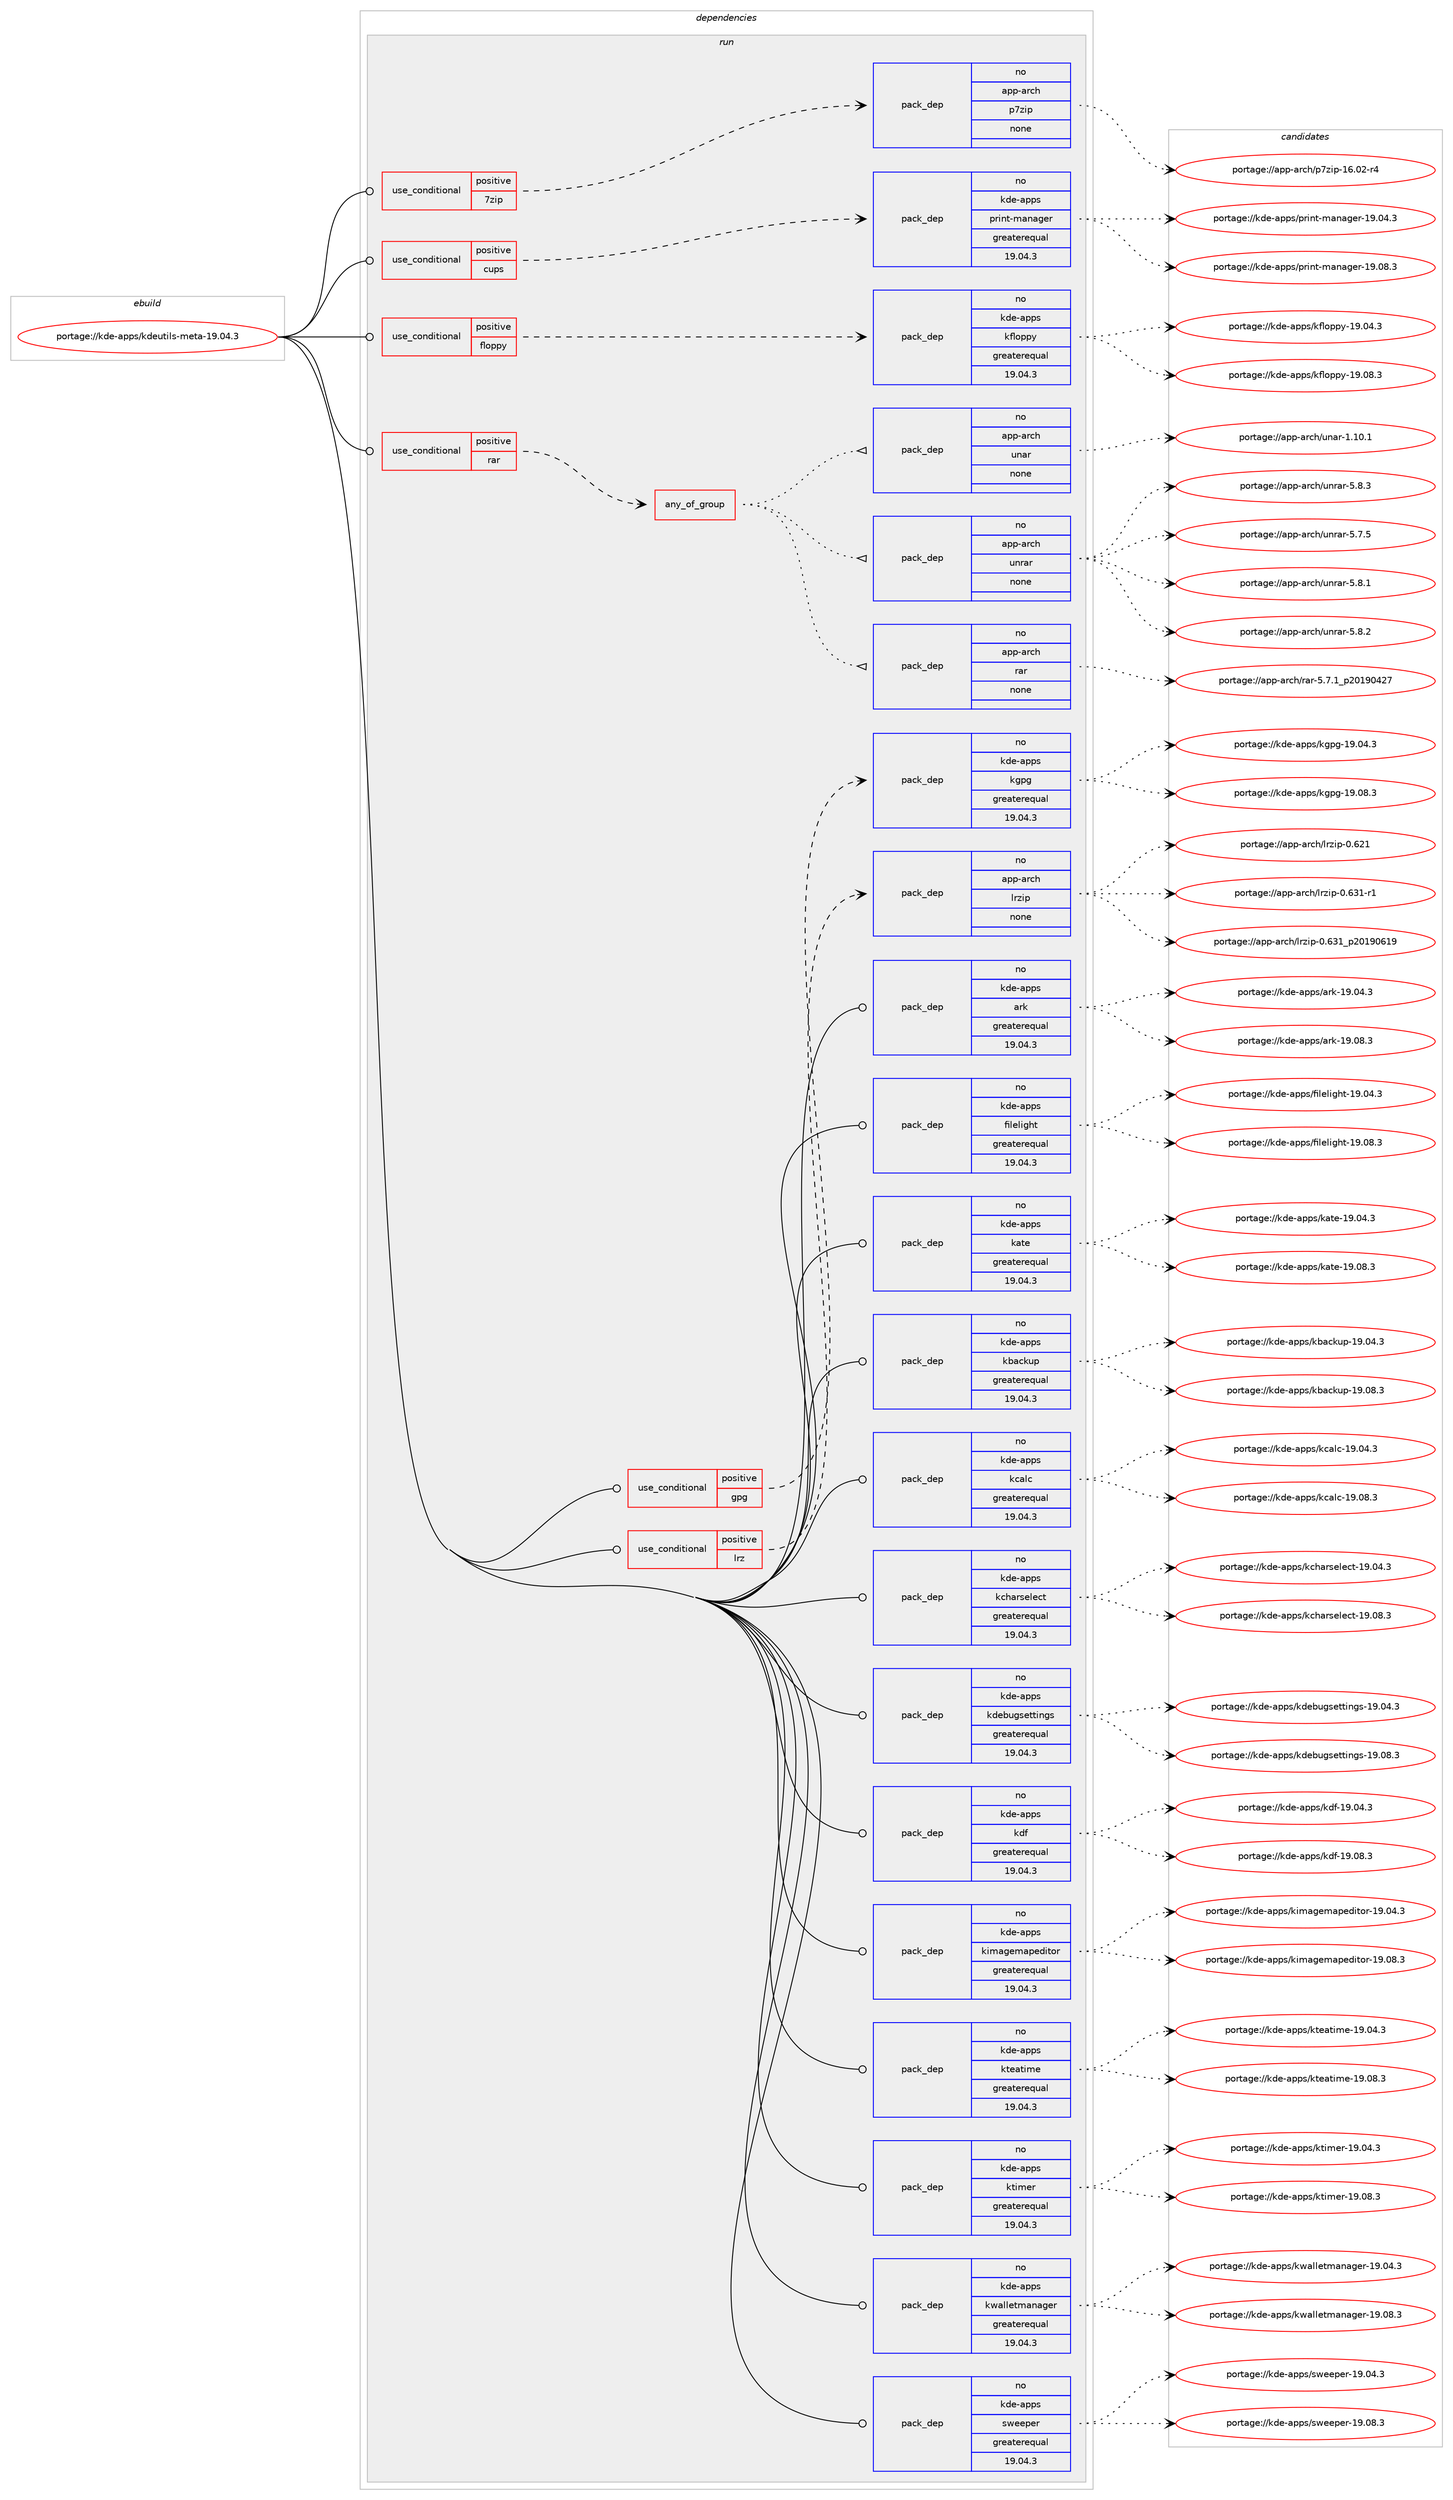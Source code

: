 digraph prolog {

# *************
# Graph options
# *************

newrank=true;
concentrate=true;
compound=true;
graph [rankdir=LR,fontname=Helvetica,fontsize=10,ranksep=1.5];#, ranksep=2.5, nodesep=0.2];
edge  [arrowhead=vee];
node  [fontname=Helvetica,fontsize=10];

# **********
# The ebuild
# **********

subgraph cluster_leftcol {
color=gray;
rank=same;
label=<<i>ebuild</i>>;
id [label="portage://kde-apps/kdeutils-meta-19.04.3", color=red, width=4, href="../kde-apps/kdeutils-meta-19.04.3.svg"];
}

# ****************
# The dependencies
# ****************

subgraph cluster_midcol {
color=gray;
label=<<i>dependencies</i>>;
subgraph cluster_compile {
fillcolor="#eeeeee";
style=filled;
label=<<i>compile</i>>;
}
subgraph cluster_compileandrun {
fillcolor="#eeeeee";
style=filled;
label=<<i>compile and run</i>>;
}
subgraph cluster_run {
fillcolor="#eeeeee";
style=filled;
label=<<i>run</i>>;
subgraph cond75138 {
dependency288987 [label=<<TABLE BORDER="0" CELLBORDER="1" CELLSPACING="0" CELLPADDING="4"><TR><TD ROWSPAN="3" CELLPADDING="10">use_conditional</TD></TR><TR><TD>positive</TD></TR><TR><TD>7zip</TD></TR></TABLE>>, shape=none, color=red];
subgraph pack209517 {
dependency288988 [label=<<TABLE BORDER="0" CELLBORDER="1" CELLSPACING="0" CELLPADDING="4" WIDTH="220"><TR><TD ROWSPAN="6" CELLPADDING="30">pack_dep</TD></TR><TR><TD WIDTH="110">no</TD></TR><TR><TD>app-arch</TD></TR><TR><TD>p7zip</TD></TR><TR><TD>none</TD></TR><TR><TD></TD></TR></TABLE>>, shape=none, color=blue];
}
dependency288987:e -> dependency288988:w [weight=20,style="dashed",arrowhead="vee"];
}
id:e -> dependency288987:w [weight=20,style="solid",arrowhead="odot"];
subgraph cond75139 {
dependency288989 [label=<<TABLE BORDER="0" CELLBORDER="1" CELLSPACING="0" CELLPADDING="4"><TR><TD ROWSPAN="3" CELLPADDING="10">use_conditional</TD></TR><TR><TD>positive</TD></TR><TR><TD>cups</TD></TR></TABLE>>, shape=none, color=red];
subgraph pack209518 {
dependency288990 [label=<<TABLE BORDER="0" CELLBORDER="1" CELLSPACING="0" CELLPADDING="4" WIDTH="220"><TR><TD ROWSPAN="6" CELLPADDING="30">pack_dep</TD></TR><TR><TD WIDTH="110">no</TD></TR><TR><TD>kde-apps</TD></TR><TR><TD>print-manager</TD></TR><TR><TD>greaterequal</TD></TR><TR><TD>19.04.3</TD></TR></TABLE>>, shape=none, color=blue];
}
dependency288989:e -> dependency288990:w [weight=20,style="dashed",arrowhead="vee"];
}
id:e -> dependency288989:w [weight=20,style="solid",arrowhead="odot"];
subgraph cond75140 {
dependency288991 [label=<<TABLE BORDER="0" CELLBORDER="1" CELLSPACING="0" CELLPADDING="4"><TR><TD ROWSPAN="3" CELLPADDING="10">use_conditional</TD></TR><TR><TD>positive</TD></TR><TR><TD>floppy</TD></TR></TABLE>>, shape=none, color=red];
subgraph pack209519 {
dependency288992 [label=<<TABLE BORDER="0" CELLBORDER="1" CELLSPACING="0" CELLPADDING="4" WIDTH="220"><TR><TD ROWSPAN="6" CELLPADDING="30">pack_dep</TD></TR><TR><TD WIDTH="110">no</TD></TR><TR><TD>kde-apps</TD></TR><TR><TD>kfloppy</TD></TR><TR><TD>greaterequal</TD></TR><TR><TD>19.04.3</TD></TR></TABLE>>, shape=none, color=blue];
}
dependency288991:e -> dependency288992:w [weight=20,style="dashed",arrowhead="vee"];
}
id:e -> dependency288991:w [weight=20,style="solid",arrowhead="odot"];
subgraph cond75141 {
dependency288993 [label=<<TABLE BORDER="0" CELLBORDER="1" CELLSPACING="0" CELLPADDING="4"><TR><TD ROWSPAN="3" CELLPADDING="10">use_conditional</TD></TR><TR><TD>positive</TD></TR><TR><TD>gpg</TD></TR></TABLE>>, shape=none, color=red];
subgraph pack209520 {
dependency288994 [label=<<TABLE BORDER="0" CELLBORDER="1" CELLSPACING="0" CELLPADDING="4" WIDTH="220"><TR><TD ROWSPAN="6" CELLPADDING="30">pack_dep</TD></TR><TR><TD WIDTH="110">no</TD></TR><TR><TD>kde-apps</TD></TR><TR><TD>kgpg</TD></TR><TR><TD>greaterequal</TD></TR><TR><TD>19.04.3</TD></TR></TABLE>>, shape=none, color=blue];
}
dependency288993:e -> dependency288994:w [weight=20,style="dashed",arrowhead="vee"];
}
id:e -> dependency288993:w [weight=20,style="solid",arrowhead="odot"];
subgraph cond75142 {
dependency288995 [label=<<TABLE BORDER="0" CELLBORDER="1" CELLSPACING="0" CELLPADDING="4"><TR><TD ROWSPAN="3" CELLPADDING="10">use_conditional</TD></TR><TR><TD>positive</TD></TR><TR><TD>lrz</TD></TR></TABLE>>, shape=none, color=red];
subgraph pack209521 {
dependency288996 [label=<<TABLE BORDER="0" CELLBORDER="1" CELLSPACING="0" CELLPADDING="4" WIDTH="220"><TR><TD ROWSPAN="6" CELLPADDING="30">pack_dep</TD></TR><TR><TD WIDTH="110">no</TD></TR><TR><TD>app-arch</TD></TR><TR><TD>lrzip</TD></TR><TR><TD>none</TD></TR><TR><TD></TD></TR></TABLE>>, shape=none, color=blue];
}
dependency288995:e -> dependency288996:w [weight=20,style="dashed",arrowhead="vee"];
}
id:e -> dependency288995:w [weight=20,style="solid",arrowhead="odot"];
subgraph cond75143 {
dependency288997 [label=<<TABLE BORDER="0" CELLBORDER="1" CELLSPACING="0" CELLPADDING="4"><TR><TD ROWSPAN="3" CELLPADDING="10">use_conditional</TD></TR><TR><TD>positive</TD></TR><TR><TD>rar</TD></TR></TABLE>>, shape=none, color=red];
subgraph any4231 {
dependency288998 [label=<<TABLE BORDER="0" CELLBORDER="1" CELLSPACING="0" CELLPADDING="4"><TR><TD CELLPADDING="10">any_of_group</TD></TR></TABLE>>, shape=none, color=red];subgraph pack209522 {
dependency288999 [label=<<TABLE BORDER="0" CELLBORDER="1" CELLSPACING="0" CELLPADDING="4" WIDTH="220"><TR><TD ROWSPAN="6" CELLPADDING="30">pack_dep</TD></TR><TR><TD WIDTH="110">no</TD></TR><TR><TD>app-arch</TD></TR><TR><TD>rar</TD></TR><TR><TD>none</TD></TR><TR><TD></TD></TR></TABLE>>, shape=none, color=blue];
}
dependency288998:e -> dependency288999:w [weight=20,style="dotted",arrowhead="oinv"];
subgraph pack209523 {
dependency289000 [label=<<TABLE BORDER="0" CELLBORDER="1" CELLSPACING="0" CELLPADDING="4" WIDTH="220"><TR><TD ROWSPAN="6" CELLPADDING="30">pack_dep</TD></TR><TR><TD WIDTH="110">no</TD></TR><TR><TD>app-arch</TD></TR><TR><TD>unrar</TD></TR><TR><TD>none</TD></TR><TR><TD></TD></TR></TABLE>>, shape=none, color=blue];
}
dependency288998:e -> dependency289000:w [weight=20,style="dotted",arrowhead="oinv"];
subgraph pack209524 {
dependency289001 [label=<<TABLE BORDER="0" CELLBORDER="1" CELLSPACING="0" CELLPADDING="4" WIDTH="220"><TR><TD ROWSPAN="6" CELLPADDING="30">pack_dep</TD></TR><TR><TD WIDTH="110">no</TD></TR><TR><TD>app-arch</TD></TR><TR><TD>unar</TD></TR><TR><TD>none</TD></TR><TR><TD></TD></TR></TABLE>>, shape=none, color=blue];
}
dependency288998:e -> dependency289001:w [weight=20,style="dotted",arrowhead="oinv"];
}
dependency288997:e -> dependency288998:w [weight=20,style="dashed",arrowhead="vee"];
}
id:e -> dependency288997:w [weight=20,style="solid",arrowhead="odot"];
subgraph pack209525 {
dependency289002 [label=<<TABLE BORDER="0" CELLBORDER="1" CELLSPACING="0" CELLPADDING="4" WIDTH="220"><TR><TD ROWSPAN="6" CELLPADDING="30">pack_dep</TD></TR><TR><TD WIDTH="110">no</TD></TR><TR><TD>kde-apps</TD></TR><TR><TD>ark</TD></TR><TR><TD>greaterequal</TD></TR><TR><TD>19.04.3</TD></TR></TABLE>>, shape=none, color=blue];
}
id:e -> dependency289002:w [weight=20,style="solid",arrowhead="odot"];
subgraph pack209526 {
dependency289003 [label=<<TABLE BORDER="0" CELLBORDER="1" CELLSPACING="0" CELLPADDING="4" WIDTH="220"><TR><TD ROWSPAN="6" CELLPADDING="30">pack_dep</TD></TR><TR><TD WIDTH="110">no</TD></TR><TR><TD>kde-apps</TD></TR><TR><TD>filelight</TD></TR><TR><TD>greaterequal</TD></TR><TR><TD>19.04.3</TD></TR></TABLE>>, shape=none, color=blue];
}
id:e -> dependency289003:w [weight=20,style="solid",arrowhead="odot"];
subgraph pack209527 {
dependency289004 [label=<<TABLE BORDER="0" CELLBORDER="1" CELLSPACING="0" CELLPADDING="4" WIDTH="220"><TR><TD ROWSPAN="6" CELLPADDING="30">pack_dep</TD></TR><TR><TD WIDTH="110">no</TD></TR><TR><TD>kde-apps</TD></TR><TR><TD>kate</TD></TR><TR><TD>greaterequal</TD></TR><TR><TD>19.04.3</TD></TR></TABLE>>, shape=none, color=blue];
}
id:e -> dependency289004:w [weight=20,style="solid",arrowhead="odot"];
subgraph pack209528 {
dependency289005 [label=<<TABLE BORDER="0" CELLBORDER="1" CELLSPACING="0" CELLPADDING="4" WIDTH="220"><TR><TD ROWSPAN="6" CELLPADDING="30">pack_dep</TD></TR><TR><TD WIDTH="110">no</TD></TR><TR><TD>kde-apps</TD></TR><TR><TD>kbackup</TD></TR><TR><TD>greaterequal</TD></TR><TR><TD>19.04.3</TD></TR></TABLE>>, shape=none, color=blue];
}
id:e -> dependency289005:w [weight=20,style="solid",arrowhead="odot"];
subgraph pack209529 {
dependency289006 [label=<<TABLE BORDER="0" CELLBORDER="1" CELLSPACING="0" CELLPADDING="4" WIDTH="220"><TR><TD ROWSPAN="6" CELLPADDING="30">pack_dep</TD></TR><TR><TD WIDTH="110">no</TD></TR><TR><TD>kde-apps</TD></TR><TR><TD>kcalc</TD></TR><TR><TD>greaterequal</TD></TR><TR><TD>19.04.3</TD></TR></TABLE>>, shape=none, color=blue];
}
id:e -> dependency289006:w [weight=20,style="solid",arrowhead="odot"];
subgraph pack209530 {
dependency289007 [label=<<TABLE BORDER="0" CELLBORDER="1" CELLSPACING="0" CELLPADDING="4" WIDTH="220"><TR><TD ROWSPAN="6" CELLPADDING="30">pack_dep</TD></TR><TR><TD WIDTH="110">no</TD></TR><TR><TD>kde-apps</TD></TR><TR><TD>kcharselect</TD></TR><TR><TD>greaterequal</TD></TR><TR><TD>19.04.3</TD></TR></TABLE>>, shape=none, color=blue];
}
id:e -> dependency289007:w [weight=20,style="solid",arrowhead="odot"];
subgraph pack209531 {
dependency289008 [label=<<TABLE BORDER="0" CELLBORDER="1" CELLSPACING="0" CELLPADDING="4" WIDTH="220"><TR><TD ROWSPAN="6" CELLPADDING="30">pack_dep</TD></TR><TR><TD WIDTH="110">no</TD></TR><TR><TD>kde-apps</TD></TR><TR><TD>kdebugsettings</TD></TR><TR><TD>greaterequal</TD></TR><TR><TD>19.04.3</TD></TR></TABLE>>, shape=none, color=blue];
}
id:e -> dependency289008:w [weight=20,style="solid",arrowhead="odot"];
subgraph pack209532 {
dependency289009 [label=<<TABLE BORDER="0" CELLBORDER="1" CELLSPACING="0" CELLPADDING="4" WIDTH="220"><TR><TD ROWSPAN="6" CELLPADDING="30">pack_dep</TD></TR><TR><TD WIDTH="110">no</TD></TR><TR><TD>kde-apps</TD></TR><TR><TD>kdf</TD></TR><TR><TD>greaterequal</TD></TR><TR><TD>19.04.3</TD></TR></TABLE>>, shape=none, color=blue];
}
id:e -> dependency289009:w [weight=20,style="solid",arrowhead="odot"];
subgraph pack209533 {
dependency289010 [label=<<TABLE BORDER="0" CELLBORDER="1" CELLSPACING="0" CELLPADDING="4" WIDTH="220"><TR><TD ROWSPAN="6" CELLPADDING="30">pack_dep</TD></TR><TR><TD WIDTH="110">no</TD></TR><TR><TD>kde-apps</TD></TR><TR><TD>kimagemapeditor</TD></TR><TR><TD>greaterequal</TD></TR><TR><TD>19.04.3</TD></TR></TABLE>>, shape=none, color=blue];
}
id:e -> dependency289010:w [weight=20,style="solid",arrowhead="odot"];
subgraph pack209534 {
dependency289011 [label=<<TABLE BORDER="0" CELLBORDER="1" CELLSPACING="0" CELLPADDING="4" WIDTH="220"><TR><TD ROWSPAN="6" CELLPADDING="30">pack_dep</TD></TR><TR><TD WIDTH="110">no</TD></TR><TR><TD>kde-apps</TD></TR><TR><TD>kteatime</TD></TR><TR><TD>greaterequal</TD></TR><TR><TD>19.04.3</TD></TR></TABLE>>, shape=none, color=blue];
}
id:e -> dependency289011:w [weight=20,style="solid",arrowhead="odot"];
subgraph pack209535 {
dependency289012 [label=<<TABLE BORDER="0" CELLBORDER="1" CELLSPACING="0" CELLPADDING="4" WIDTH="220"><TR><TD ROWSPAN="6" CELLPADDING="30">pack_dep</TD></TR><TR><TD WIDTH="110">no</TD></TR><TR><TD>kde-apps</TD></TR><TR><TD>ktimer</TD></TR><TR><TD>greaterequal</TD></TR><TR><TD>19.04.3</TD></TR></TABLE>>, shape=none, color=blue];
}
id:e -> dependency289012:w [weight=20,style="solid",arrowhead="odot"];
subgraph pack209536 {
dependency289013 [label=<<TABLE BORDER="0" CELLBORDER="1" CELLSPACING="0" CELLPADDING="4" WIDTH="220"><TR><TD ROWSPAN="6" CELLPADDING="30">pack_dep</TD></TR><TR><TD WIDTH="110">no</TD></TR><TR><TD>kde-apps</TD></TR><TR><TD>kwalletmanager</TD></TR><TR><TD>greaterequal</TD></TR><TR><TD>19.04.3</TD></TR></TABLE>>, shape=none, color=blue];
}
id:e -> dependency289013:w [weight=20,style="solid",arrowhead="odot"];
subgraph pack209537 {
dependency289014 [label=<<TABLE BORDER="0" CELLBORDER="1" CELLSPACING="0" CELLPADDING="4" WIDTH="220"><TR><TD ROWSPAN="6" CELLPADDING="30">pack_dep</TD></TR><TR><TD WIDTH="110">no</TD></TR><TR><TD>kde-apps</TD></TR><TR><TD>sweeper</TD></TR><TR><TD>greaterequal</TD></TR><TR><TD>19.04.3</TD></TR></TABLE>>, shape=none, color=blue];
}
id:e -> dependency289014:w [weight=20,style="solid",arrowhead="odot"];
}
}

# **************
# The candidates
# **************

subgraph cluster_choices {
rank=same;
color=gray;
label=<<i>candidates</i>>;

subgraph choice209517 {
color=black;
nodesep=1;
choiceportage9711211245971149910447112551221051124549544648504511452 [label="portage://app-arch/p7zip-16.02-r4", color=red, width=4,href="../app-arch/p7zip-16.02-r4.svg"];
dependency288988:e -> choiceportage9711211245971149910447112551221051124549544648504511452:w [style=dotted,weight="100"];
}
subgraph choice209518 {
color=black;
nodesep=1;
choiceportage1071001014597112112115471121141051101164510997110971031011144549574648524651 [label="portage://kde-apps/print-manager-19.04.3", color=red, width=4,href="../kde-apps/print-manager-19.04.3.svg"];
choiceportage1071001014597112112115471121141051101164510997110971031011144549574648564651 [label="portage://kde-apps/print-manager-19.08.3", color=red, width=4,href="../kde-apps/print-manager-19.08.3.svg"];
dependency288990:e -> choiceportage1071001014597112112115471121141051101164510997110971031011144549574648524651:w [style=dotted,weight="100"];
dependency288990:e -> choiceportage1071001014597112112115471121141051101164510997110971031011144549574648564651:w [style=dotted,weight="100"];
}
subgraph choice209519 {
color=black;
nodesep=1;
choiceportage1071001014597112112115471071021081111121121214549574648524651 [label="portage://kde-apps/kfloppy-19.04.3", color=red, width=4,href="../kde-apps/kfloppy-19.04.3.svg"];
choiceportage1071001014597112112115471071021081111121121214549574648564651 [label="portage://kde-apps/kfloppy-19.08.3", color=red, width=4,href="../kde-apps/kfloppy-19.08.3.svg"];
dependency288992:e -> choiceportage1071001014597112112115471071021081111121121214549574648524651:w [style=dotted,weight="100"];
dependency288992:e -> choiceportage1071001014597112112115471071021081111121121214549574648564651:w [style=dotted,weight="100"];
}
subgraph choice209520 {
color=black;
nodesep=1;
choiceportage1071001014597112112115471071031121034549574648524651 [label="portage://kde-apps/kgpg-19.04.3", color=red, width=4,href="../kde-apps/kgpg-19.04.3.svg"];
choiceportage1071001014597112112115471071031121034549574648564651 [label="portage://kde-apps/kgpg-19.08.3", color=red, width=4,href="../kde-apps/kgpg-19.08.3.svg"];
dependency288994:e -> choiceportage1071001014597112112115471071031121034549574648524651:w [style=dotted,weight="100"];
dependency288994:e -> choiceportage1071001014597112112115471071031121034549574648564651:w [style=dotted,weight="100"];
}
subgraph choice209521 {
color=black;
nodesep=1;
choiceportage9711211245971149910447108114122105112454846545049 [label="portage://app-arch/lrzip-0.621", color=red, width=4,href="../app-arch/lrzip-0.621.svg"];
choiceportage97112112459711499104471081141221051124548465451494511449 [label="portage://app-arch/lrzip-0.631-r1", color=red, width=4,href="../app-arch/lrzip-0.631-r1.svg"];
choiceportage9711211245971149910447108114122105112454846545149951125048495748544957 [label="portage://app-arch/lrzip-0.631_p20190619", color=red, width=4,href="../app-arch/lrzip-0.631_p20190619.svg"];
dependency288996:e -> choiceportage9711211245971149910447108114122105112454846545049:w [style=dotted,weight="100"];
dependency288996:e -> choiceportage97112112459711499104471081141221051124548465451494511449:w [style=dotted,weight="100"];
dependency288996:e -> choiceportage9711211245971149910447108114122105112454846545149951125048495748544957:w [style=dotted,weight="100"];
}
subgraph choice209522 {
color=black;
nodesep=1;
choiceportage971121124597114991044711497114455346554649951125048495748525055 [label="portage://app-arch/rar-5.7.1_p20190427", color=red, width=4,href="../app-arch/rar-5.7.1_p20190427.svg"];
dependency288999:e -> choiceportage971121124597114991044711497114455346554649951125048495748525055:w [style=dotted,weight="100"];
}
subgraph choice209523 {
color=black;
nodesep=1;
choiceportage971121124597114991044711711011497114455346554653 [label="portage://app-arch/unrar-5.7.5", color=red, width=4,href="../app-arch/unrar-5.7.5.svg"];
choiceportage971121124597114991044711711011497114455346564649 [label="portage://app-arch/unrar-5.8.1", color=red, width=4,href="../app-arch/unrar-5.8.1.svg"];
choiceportage971121124597114991044711711011497114455346564650 [label="portage://app-arch/unrar-5.8.2", color=red, width=4,href="../app-arch/unrar-5.8.2.svg"];
choiceportage971121124597114991044711711011497114455346564651 [label="portage://app-arch/unrar-5.8.3", color=red, width=4,href="../app-arch/unrar-5.8.3.svg"];
dependency289000:e -> choiceportage971121124597114991044711711011497114455346554653:w [style=dotted,weight="100"];
dependency289000:e -> choiceportage971121124597114991044711711011497114455346564649:w [style=dotted,weight="100"];
dependency289000:e -> choiceportage971121124597114991044711711011497114455346564650:w [style=dotted,weight="100"];
dependency289000:e -> choiceportage971121124597114991044711711011497114455346564651:w [style=dotted,weight="100"];
}
subgraph choice209524 {
color=black;
nodesep=1;
choiceportage97112112459711499104471171109711445494649484649 [label="portage://app-arch/unar-1.10.1", color=red, width=4,href="../app-arch/unar-1.10.1.svg"];
dependency289001:e -> choiceportage97112112459711499104471171109711445494649484649:w [style=dotted,weight="100"];
}
subgraph choice209525 {
color=black;
nodesep=1;
choiceportage107100101459711211211547971141074549574648524651 [label="portage://kde-apps/ark-19.04.3", color=red, width=4,href="../kde-apps/ark-19.04.3.svg"];
choiceportage107100101459711211211547971141074549574648564651 [label="portage://kde-apps/ark-19.08.3", color=red, width=4,href="../kde-apps/ark-19.08.3.svg"];
dependency289002:e -> choiceportage107100101459711211211547971141074549574648524651:w [style=dotted,weight="100"];
dependency289002:e -> choiceportage107100101459711211211547971141074549574648564651:w [style=dotted,weight="100"];
}
subgraph choice209526 {
color=black;
nodesep=1;
choiceportage1071001014597112112115471021051081011081051031041164549574648524651 [label="portage://kde-apps/filelight-19.04.3", color=red, width=4,href="../kde-apps/filelight-19.04.3.svg"];
choiceportage1071001014597112112115471021051081011081051031041164549574648564651 [label="portage://kde-apps/filelight-19.08.3", color=red, width=4,href="../kde-apps/filelight-19.08.3.svg"];
dependency289003:e -> choiceportage1071001014597112112115471021051081011081051031041164549574648524651:w [style=dotted,weight="100"];
dependency289003:e -> choiceportage1071001014597112112115471021051081011081051031041164549574648564651:w [style=dotted,weight="100"];
}
subgraph choice209527 {
color=black;
nodesep=1;
choiceportage107100101459711211211547107971161014549574648524651 [label="portage://kde-apps/kate-19.04.3", color=red, width=4,href="../kde-apps/kate-19.04.3.svg"];
choiceportage107100101459711211211547107971161014549574648564651 [label="portage://kde-apps/kate-19.08.3", color=red, width=4,href="../kde-apps/kate-19.08.3.svg"];
dependency289004:e -> choiceportage107100101459711211211547107971161014549574648524651:w [style=dotted,weight="100"];
dependency289004:e -> choiceportage107100101459711211211547107971161014549574648564651:w [style=dotted,weight="100"];
}
subgraph choice209528 {
color=black;
nodesep=1;
choiceportage1071001014597112112115471079897991071171124549574648524651 [label="portage://kde-apps/kbackup-19.04.3", color=red, width=4,href="../kde-apps/kbackup-19.04.3.svg"];
choiceportage1071001014597112112115471079897991071171124549574648564651 [label="portage://kde-apps/kbackup-19.08.3", color=red, width=4,href="../kde-apps/kbackup-19.08.3.svg"];
dependency289005:e -> choiceportage1071001014597112112115471079897991071171124549574648524651:w [style=dotted,weight="100"];
dependency289005:e -> choiceportage1071001014597112112115471079897991071171124549574648564651:w [style=dotted,weight="100"];
}
subgraph choice209529 {
color=black;
nodesep=1;
choiceportage1071001014597112112115471079997108994549574648524651 [label="portage://kde-apps/kcalc-19.04.3", color=red, width=4,href="../kde-apps/kcalc-19.04.3.svg"];
choiceportage1071001014597112112115471079997108994549574648564651 [label="portage://kde-apps/kcalc-19.08.3", color=red, width=4,href="../kde-apps/kcalc-19.08.3.svg"];
dependency289006:e -> choiceportage1071001014597112112115471079997108994549574648524651:w [style=dotted,weight="100"];
dependency289006:e -> choiceportage1071001014597112112115471079997108994549574648564651:w [style=dotted,weight="100"];
}
subgraph choice209530 {
color=black;
nodesep=1;
choiceportage1071001014597112112115471079910497114115101108101991164549574648524651 [label="portage://kde-apps/kcharselect-19.04.3", color=red, width=4,href="../kde-apps/kcharselect-19.04.3.svg"];
choiceportage1071001014597112112115471079910497114115101108101991164549574648564651 [label="portage://kde-apps/kcharselect-19.08.3", color=red, width=4,href="../kde-apps/kcharselect-19.08.3.svg"];
dependency289007:e -> choiceportage1071001014597112112115471079910497114115101108101991164549574648524651:w [style=dotted,weight="100"];
dependency289007:e -> choiceportage1071001014597112112115471079910497114115101108101991164549574648564651:w [style=dotted,weight="100"];
}
subgraph choice209531 {
color=black;
nodesep=1;
choiceportage107100101459711211211547107100101981171031151011161161051101031154549574648524651 [label="portage://kde-apps/kdebugsettings-19.04.3", color=red, width=4,href="../kde-apps/kdebugsettings-19.04.3.svg"];
choiceportage107100101459711211211547107100101981171031151011161161051101031154549574648564651 [label="portage://kde-apps/kdebugsettings-19.08.3", color=red, width=4,href="../kde-apps/kdebugsettings-19.08.3.svg"];
dependency289008:e -> choiceportage107100101459711211211547107100101981171031151011161161051101031154549574648524651:w [style=dotted,weight="100"];
dependency289008:e -> choiceportage107100101459711211211547107100101981171031151011161161051101031154549574648564651:w [style=dotted,weight="100"];
}
subgraph choice209532 {
color=black;
nodesep=1;
choiceportage1071001014597112112115471071001024549574648524651 [label="portage://kde-apps/kdf-19.04.3", color=red, width=4,href="../kde-apps/kdf-19.04.3.svg"];
choiceportage1071001014597112112115471071001024549574648564651 [label="portage://kde-apps/kdf-19.08.3", color=red, width=4,href="../kde-apps/kdf-19.08.3.svg"];
dependency289009:e -> choiceportage1071001014597112112115471071001024549574648524651:w [style=dotted,weight="100"];
dependency289009:e -> choiceportage1071001014597112112115471071001024549574648564651:w [style=dotted,weight="100"];
}
subgraph choice209533 {
color=black;
nodesep=1;
choiceportage10710010145971121121154710710510997103101109971121011001051161111144549574648524651 [label="portage://kde-apps/kimagemapeditor-19.04.3", color=red, width=4,href="../kde-apps/kimagemapeditor-19.04.3.svg"];
choiceportage10710010145971121121154710710510997103101109971121011001051161111144549574648564651 [label="portage://kde-apps/kimagemapeditor-19.08.3", color=red, width=4,href="../kde-apps/kimagemapeditor-19.08.3.svg"];
dependency289010:e -> choiceportage10710010145971121121154710710510997103101109971121011001051161111144549574648524651:w [style=dotted,weight="100"];
dependency289010:e -> choiceportage10710010145971121121154710710510997103101109971121011001051161111144549574648564651:w [style=dotted,weight="100"];
}
subgraph choice209534 {
color=black;
nodesep=1;
choiceportage107100101459711211211547107116101971161051091014549574648524651 [label="portage://kde-apps/kteatime-19.04.3", color=red, width=4,href="../kde-apps/kteatime-19.04.3.svg"];
choiceportage107100101459711211211547107116101971161051091014549574648564651 [label="portage://kde-apps/kteatime-19.08.3", color=red, width=4,href="../kde-apps/kteatime-19.08.3.svg"];
dependency289011:e -> choiceportage107100101459711211211547107116101971161051091014549574648524651:w [style=dotted,weight="100"];
dependency289011:e -> choiceportage107100101459711211211547107116101971161051091014549574648564651:w [style=dotted,weight="100"];
}
subgraph choice209535 {
color=black;
nodesep=1;
choiceportage1071001014597112112115471071161051091011144549574648524651 [label="portage://kde-apps/ktimer-19.04.3", color=red, width=4,href="../kde-apps/ktimer-19.04.3.svg"];
choiceportage1071001014597112112115471071161051091011144549574648564651 [label="portage://kde-apps/ktimer-19.08.3", color=red, width=4,href="../kde-apps/ktimer-19.08.3.svg"];
dependency289012:e -> choiceportage1071001014597112112115471071161051091011144549574648524651:w [style=dotted,weight="100"];
dependency289012:e -> choiceportage1071001014597112112115471071161051091011144549574648564651:w [style=dotted,weight="100"];
}
subgraph choice209536 {
color=black;
nodesep=1;
choiceportage1071001014597112112115471071199710810810111610997110971031011144549574648524651 [label="portage://kde-apps/kwalletmanager-19.04.3", color=red, width=4,href="../kde-apps/kwalletmanager-19.04.3.svg"];
choiceportage1071001014597112112115471071199710810810111610997110971031011144549574648564651 [label="portage://kde-apps/kwalletmanager-19.08.3", color=red, width=4,href="../kde-apps/kwalletmanager-19.08.3.svg"];
dependency289013:e -> choiceportage1071001014597112112115471071199710810810111610997110971031011144549574648524651:w [style=dotted,weight="100"];
dependency289013:e -> choiceportage1071001014597112112115471071199710810810111610997110971031011144549574648564651:w [style=dotted,weight="100"];
}
subgraph choice209537 {
color=black;
nodesep=1;
choiceportage1071001014597112112115471151191011011121011144549574648524651 [label="portage://kde-apps/sweeper-19.04.3", color=red, width=4,href="../kde-apps/sweeper-19.04.3.svg"];
choiceportage1071001014597112112115471151191011011121011144549574648564651 [label="portage://kde-apps/sweeper-19.08.3", color=red, width=4,href="../kde-apps/sweeper-19.08.3.svg"];
dependency289014:e -> choiceportage1071001014597112112115471151191011011121011144549574648524651:w [style=dotted,weight="100"];
dependency289014:e -> choiceportage1071001014597112112115471151191011011121011144549574648564651:w [style=dotted,weight="100"];
}
}

}
